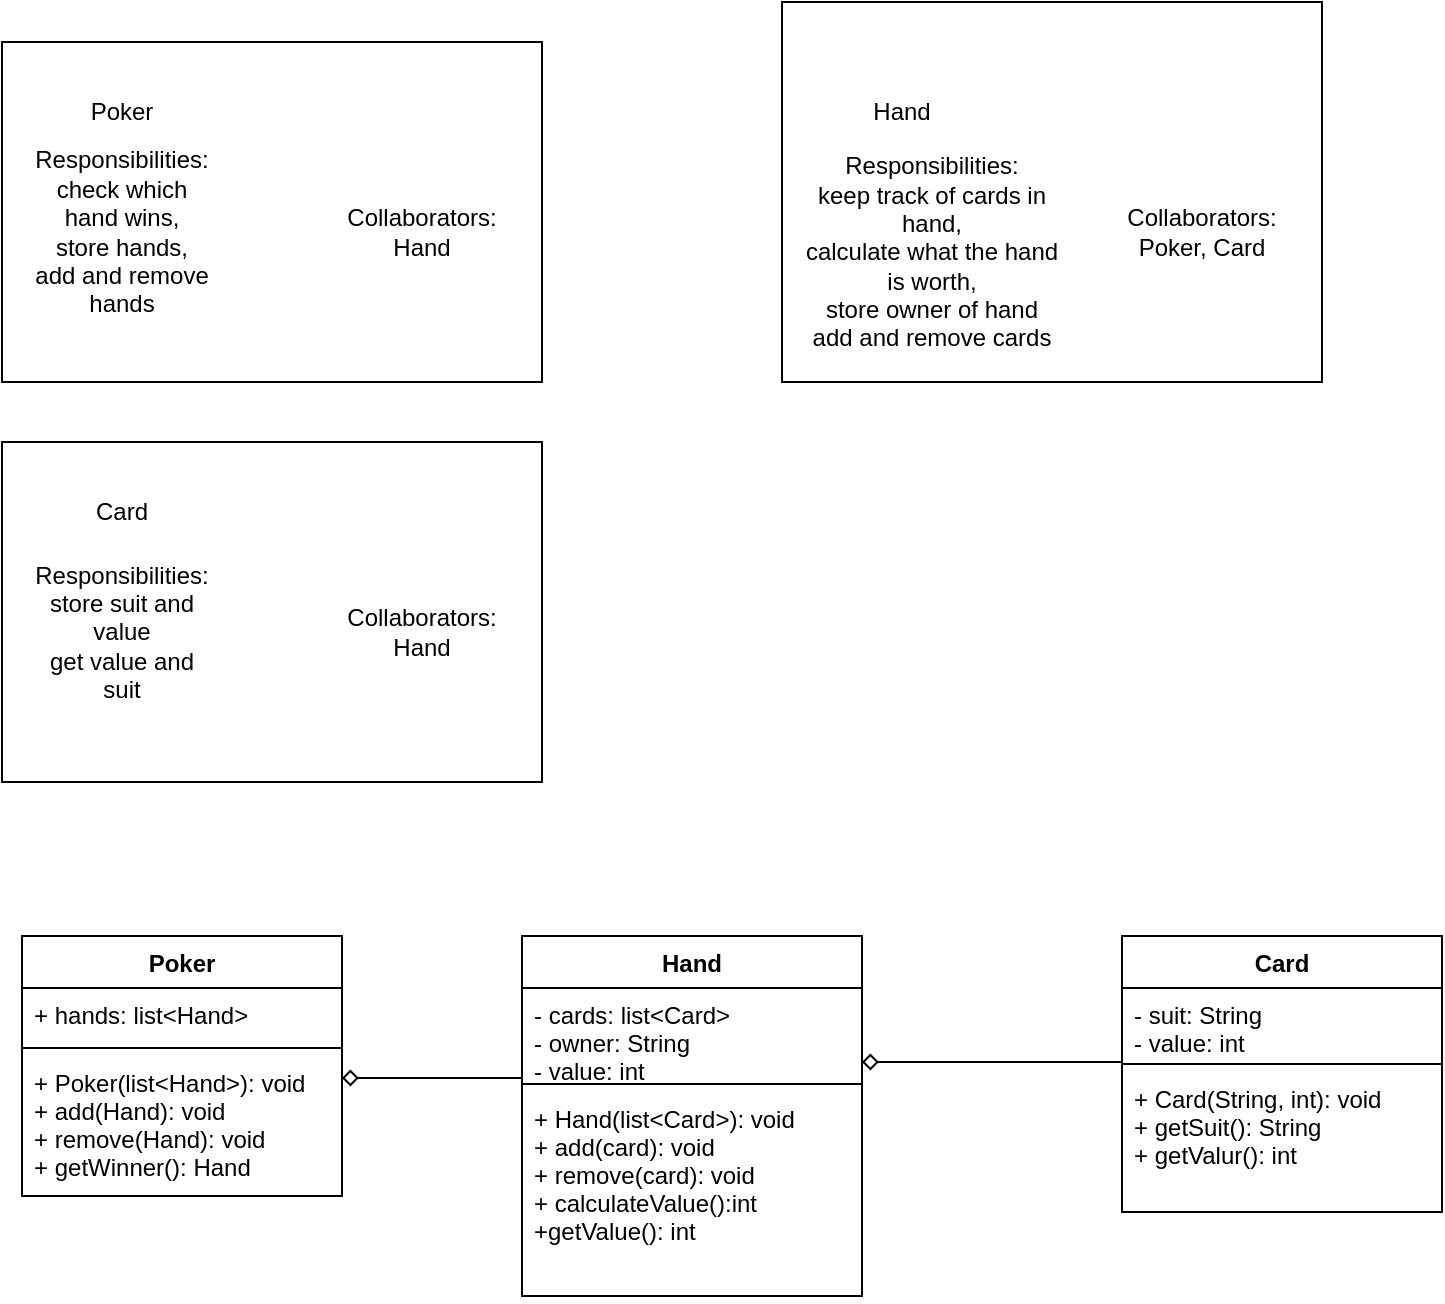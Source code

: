 <mxfile version="20.3.0" type="device"><diagram id="ia-Ye3RtGxk0qkf0Dasc" name="Page-1"><mxGraphModel dx="1422" dy="794" grid="1" gridSize="10" guides="1" tooltips="1" connect="1" arrows="1" fold="1" page="1" pageScale="1" pageWidth="850" pageHeight="1100" math="0" shadow="0"><root><mxCell id="0"/><mxCell id="1" parent="0"/><mxCell id="iiSx63f7zYlu0ii0qpPV-1" value="" style="rounded=0;whiteSpace=wrap;html=1;" vertex="1" parent="1"><mxGeometry x="80" y="60" width="270" height="170" as="geometry"/></mxCell><mxCell id="iiSx63f7zYlu0ii0qpPV-2" value="Poker" style="text;html=1;strokeColor=none;fillColor=none;align=center;verticalAlign=middle;whiteSpace=wrap;rounded=0;" vertex="1" parent="1"><mxGeometry x="110" y="80" width="60" height="30" as="geometry"/></mxCell><mxCell id="iiSx63f7zYlu0ii0qpPV-3" value="Responsibilities:&lt;br&gt;check which hand wins,&lt;br&gt;store hands, add and remove hands" style="text;html=1;strokeColor=none;fillColor=none;align=center;verticalAlign=middle;whiteSpace=wrap;rounded=0;" vertex="1" parent="1"><mxGeometry x="110" y="140" width="60" height="30" as="geometry"/></mxCell><mxCell id="iiSx63f7zYlu0ii0qpPV-4" value="Collaborators:&lt;br&gt;Hand" style="text;html=1;strokeColor=none;fillColor=none;align=center;verticalAlign=middle;whiteSpace=wrap;rounded=0;" vertex="1" parent="1"><mxGeometry x="260" y="140" width="60" height="30" as="geometry"/></mxCell><mxCell id="iiSx63f7zYlu0ii0qpPV-6" value="" style="rounded=0;whiteSpace=wrap;html=1;" vertex="1" parent="1"><mxGeometry x="470" y="40" width="270" height="190" as="geometry"/></mxCell><mxCell id="iiSx63f7zYlu0ii0qpPV-7" value="Hand" style="text;html=1;strokeColor=none;fillColor=none;align=center;verticalAlign=middle;whiteSpace=wrap;rounded=0;" vertex="1" parent="1"><mxGeometry x="500" y="80" width="60" height="30" as="geometry"/></mxCell><mxCell id="iiSx63f7zYlu0ii0qpPV-8" value="Responsibilities:&lt;br&gt;keep track of cards in hand,&lt;br&gt;calculate what the hand is worth,&lt;br&gt;store owner of hand&lt;br&gt;add and remove cards" style="text;html=1;strokeColor=none;fillColor=none;align=center;verticalAlign=middle;whiteSpace=wrap;rounded=0;" vertex="1" parent="1"><mxGeometry x="480" y="120" width="130" height="90" as="geometry"/></mxCell><mxCell id="iiSx63f7zYlu0ii0qpPV-9" value="Collaborators:&lt;br&gt;Poker, Card" style="text;html=1;strokeColor=none;fillColor=none;align=center;verticalAlign=middle;whiteSpace=wrap;rounded=0;" vertex="1" parent="1"><mxGeometry x="650" y="140" width="60" height="30" as="geometry"/></mxCell><mxCell id="iiSx63f7zYlu0ii0qpPV-10" value="" style="rounded=0;whiteSpace=wrap;html=1;" vertex="1" parent="1"><mxGeometry x="80" y="260" width="270" height="170" as="geometry"/></mxCell><mxCell id="iiSx63f7zYlu0ii0qpPV-11" value="Card" style="text;html=1;strokeColor=none;fillColor=none;align=center;verticalAlign=middle;whiteSpace=wrap;rounded=0;" vertex="1" parent="1"><mxGeometry x="110" y="280" width="60" height="30" as="geometry"/></mxCell><mxCell id="iiSx63f7zYlu0ii0qpPV-12" value="Responsibilities:&lt;br&gt;store suit and value&lt;br&gt;get value and suit" style="text;html=1;strokeColor=none;fillColor=none;align=center;verticalAlign=middle;whiteSpace=wrap;rounded=0;" vertex="1" parent="1"><mxGeometry x="110" y="340" width="60" height="30" as="geometry"/></mxCell><mxCell id="iiSx63f7zYlu0ii0qpPV-13" value="Collaborators:&lt;br&gt;Hand" style="text;html=1;strokeColor=none;fillColor=none;align=center;verticalAlign=middle;whiteSpace=wrap;rounded=0;" vertex="1" parent="1"><mxGeometry x="260" y="340" width="60" height="30" as="geometry"/></mxCell><mxCell id="iiSx63f7zYlu0ii0qpPV-27" value="Poker" style="swimlane;fontStyle=1;align=center;verticalAlign=top;childLayout=stackLayout;horizontal=1;startSize=26;horizontalStack=0;resizeParent=1;resizeParentMax=0;resizeLast=0;collapsible=1;marginBottom=0;" vertex="1" parent="1"><mxGeometry x="90" y="507" width="160" height="130" as="geometry"/></mxCell><mxCell id="iiSx63f7zYlu0ii0qpPV-28" value="+ hands: list&lt;Hand&gt;" style="text;strokeColor=none;fillColor=none;align=left;verticalAlign=top;spacingLeft=4;spacingRight=4;overflow=hidden;rotatable=0;points=[[0,0.5],[1,0.5]];portConstraint=eastwest;" vertex="1" parent="iiSx63f7zYlu0ii0qpPV-27"><mxGeometry y="26" width="160" height="26" as="geometry"/></mxCell><mxCell id="iiSx63f7zYlu0ii0qpPV-29" value="" style="line;strokeWidth=1;fillColor=none;align=left;verticalAlign=middle;spacingTop=-1;spacingLeft=3;spacingRight=3;rotatable=0;labelPosition=right;points=[];portConstraint=eastwest;strokeColor=inherit;" vertex="1" parent="iiSx63f7zYlu0ii0qpPV-27"><mxGeometry y="52" width="160" height="8" as="geometry"/></mxCell><mxCell id="iiSx63f7zYlu0ii0qpPV-30" value="+ Poker(list&lt;Hand&gt;): void&#10;+ add(Hand): void&#10;+ remove(Hand): void&#10;+ getWinner(): Hand&#10;" style="text;strokeColor=none;fillColor=none;align=left;verticalAlign=top;spacingLeft=4;spacingRight=4;overflow=hidden;rotatable=0;points=[[0,0.5],[1,0.5]];portConstraint=eastwest;" vertex="1" parent="iiSx63f7zYlu0ii0qpPV-27"><mxGeometry y="60" width="160" height="70" as="geometry"/></mxCell><mxCell id="iiSx63f7zYlu0ii0qpPV-31" value="Hand" style="swimlane;fontStyle=1;align=center;verticalAlign=top;childLayout=stackLayout;horizontal=1;startSize=26;horizontalStack=0;resizeParent=1;resizeParentMax=0;resizeLast=0;collapsible=1;marginBottom=0;" vertex="1" parent="1"><mxGeometry x="340" y="507" width="170" height="180" as="geometry"/></mxCell><mxCell id="iiSx63f7zYlu0ii0qpPV-32" value="- cards: list&lt;Card&gt;&#10;- owner: String&#10;- value: int" style="text;strokeColor=none;fillColor=none;align=left;verticalAlign=top;spacingLeft=4;spacingRight=4;overflow=hidden;rotatable=0;points=[[0,0.5],[1,0.5]];portConstraint=eastwest;" vertex="1" parent="iiSx63f7zYlu0ii0qpPV-31"><mxGeometry y="26" width="170" height="44" as="geometry"/></mxCell><mxCell id="iiSx63f7zYlu0ii0qpPV-33" value="" style="line;strokeWidth=1;fillColor=none;align=left;verticalAlign=middle;spacingTop=-1;spacingLeft=3;spacingRight=3;rotatable=0;labelPosition=right;points=[];portConstraint=eastwest;strokeColor=inherit;" vertex="1" parent="iiSx63f7zYlu0ii0qpPV-31"><mxGeometry y="70" width="170" height="8" as="geometry"/></mxCell><mxCell id="iiSx63f7zYlu0ii0qpPV-34" value="+ Hand(list&lt;Card&gt;): void&#10;+ add(card): void&#10;+ remove(card): void&#10;+ calculateValue():int&#10;+getValue(): int&#10;" style="text;strokeColor=none;fillColor=none;align=left;verticalAlign=top;spacingLeft=4;spacingRight=4;overflow=hidden;rotatable=0;points=[[0,0.5],[1,0.5]];portConstraint=eastwest;" vertex="1" parent="iiSx63f7zYlu0ii0qpPV-31"><mxGeometry y="78" width="170" height="102" as="geometry"/></mxCell><mxCell id="iiSx63f7zYlu0ii0qpPV-35" value="Card" style="swimlane;fontStyle=1;align=center;verticalAlign=top;childLayout=stackLayout;horizontal=1;startSize=26;horizontalStack=0;resizeParent=1;resizeParentMax=0;resizeLast=0;collapsible=1;marginBottom=0;" vertex="1" parent="1"><mxGeometry x="640" y="507" width="160" height="138" as="geometry"/></mxCell><mxCell id="iiSx63f7zYlu0ii0qpPV-36" value="- suit: String&#10;- value: int" style="text;strokeColor=none;fillColor=none;align=left;verticalAlign=top;spacingLeft=4;spacingRight=4;overflow=hidden;rotatable=0;points=[[0,0.5],[1,0.5]];portConstraint=eastwest;" vertex="1" parent="iiSx63f7zYlu0ii0qpPV-35"><mxGeometry y="26" width="160" height="34" as="geometry"/></mxCell><mxCell id="iiSx63f7zYlu0ii0qpPV-37" value="" style="line;strokeWidth=1;fillColor=none;align=left;verticalAlign=middle;spacingTop=-1;spacingLeft=3;spacingRight=3;rotatable=0;labelPosition=right;points=[];portConstraint=eastwest;strokeColor=inherit;" vertex="1" parent="iiSx63f7zYlu0ii0qpPV-35"><mxGeometry y="60" width="160" height="8" as="geometry"/></mxCell><mxCell id="iiSx63f7zYlu0ii0qpPV-38" value="+ Card(String, int): void&#10;+ getSuit(): String&#10;+ getValur(): int&#10;" style="text;strokeColor=none;fillColor=none;align=left;verticalAlign=top;spacingLeft=4;spacingRight=4;overflow=hidden;rotatable=0;points=[[0,0.5],[1,0.5]];portConstraint=eastwest;" vertex="1" parent="iiSx63f7zYlu0ii0qpPV-35"><mxGeometry y="68" width="160" height="70" as="geometry"/></mxCell><mxCell id="iiSx63f7zYlu0ii0qpPV-39" value="" style="endArrow=diamond;html=1;rounded=0;exitX=0;exitY=1.023;exitDx=0;exitDy=0;exitPerimeter=0;entryX=1;entryY=0.157;entryDx=0;entryDy=0;entryPerimeter=0;endFill=0;" edge="1" parent="1" source="iiSx63f7zYlu0ii0qpPV-32" target="iiSx63f7zYlu0ii0qpPV-30"><mxGeometry width="50" height="50" relative="1" as="geometry"><mxPoint x="290" y="510" as="sourcePoint"/><mxPoint x="340" y="460" as="targetPoint"/></mxGeometry></mxCell><mxCell id="iiSx63f7zYlu0ii0qpPV-40" value="" style="endArrow=diamond;html=1;rounded=0;exitX=0;exitY=1.088;exitDx=0;exitDy=0;exitPerimeter=0;endFill=0;" edge="1" parent="1" source="iiSx63f7zYlu0ii0qpPV-36"><mxGeometry width="50" height="50" relative="1" as="geometry"><mxPoint x="350" y="588.012" as="sourcePoint"/><mxPoint x="510" y="570" as="targetPoint"/></mxGeometry></mxCell></root></mxGraphModel></diagram></mxfile>